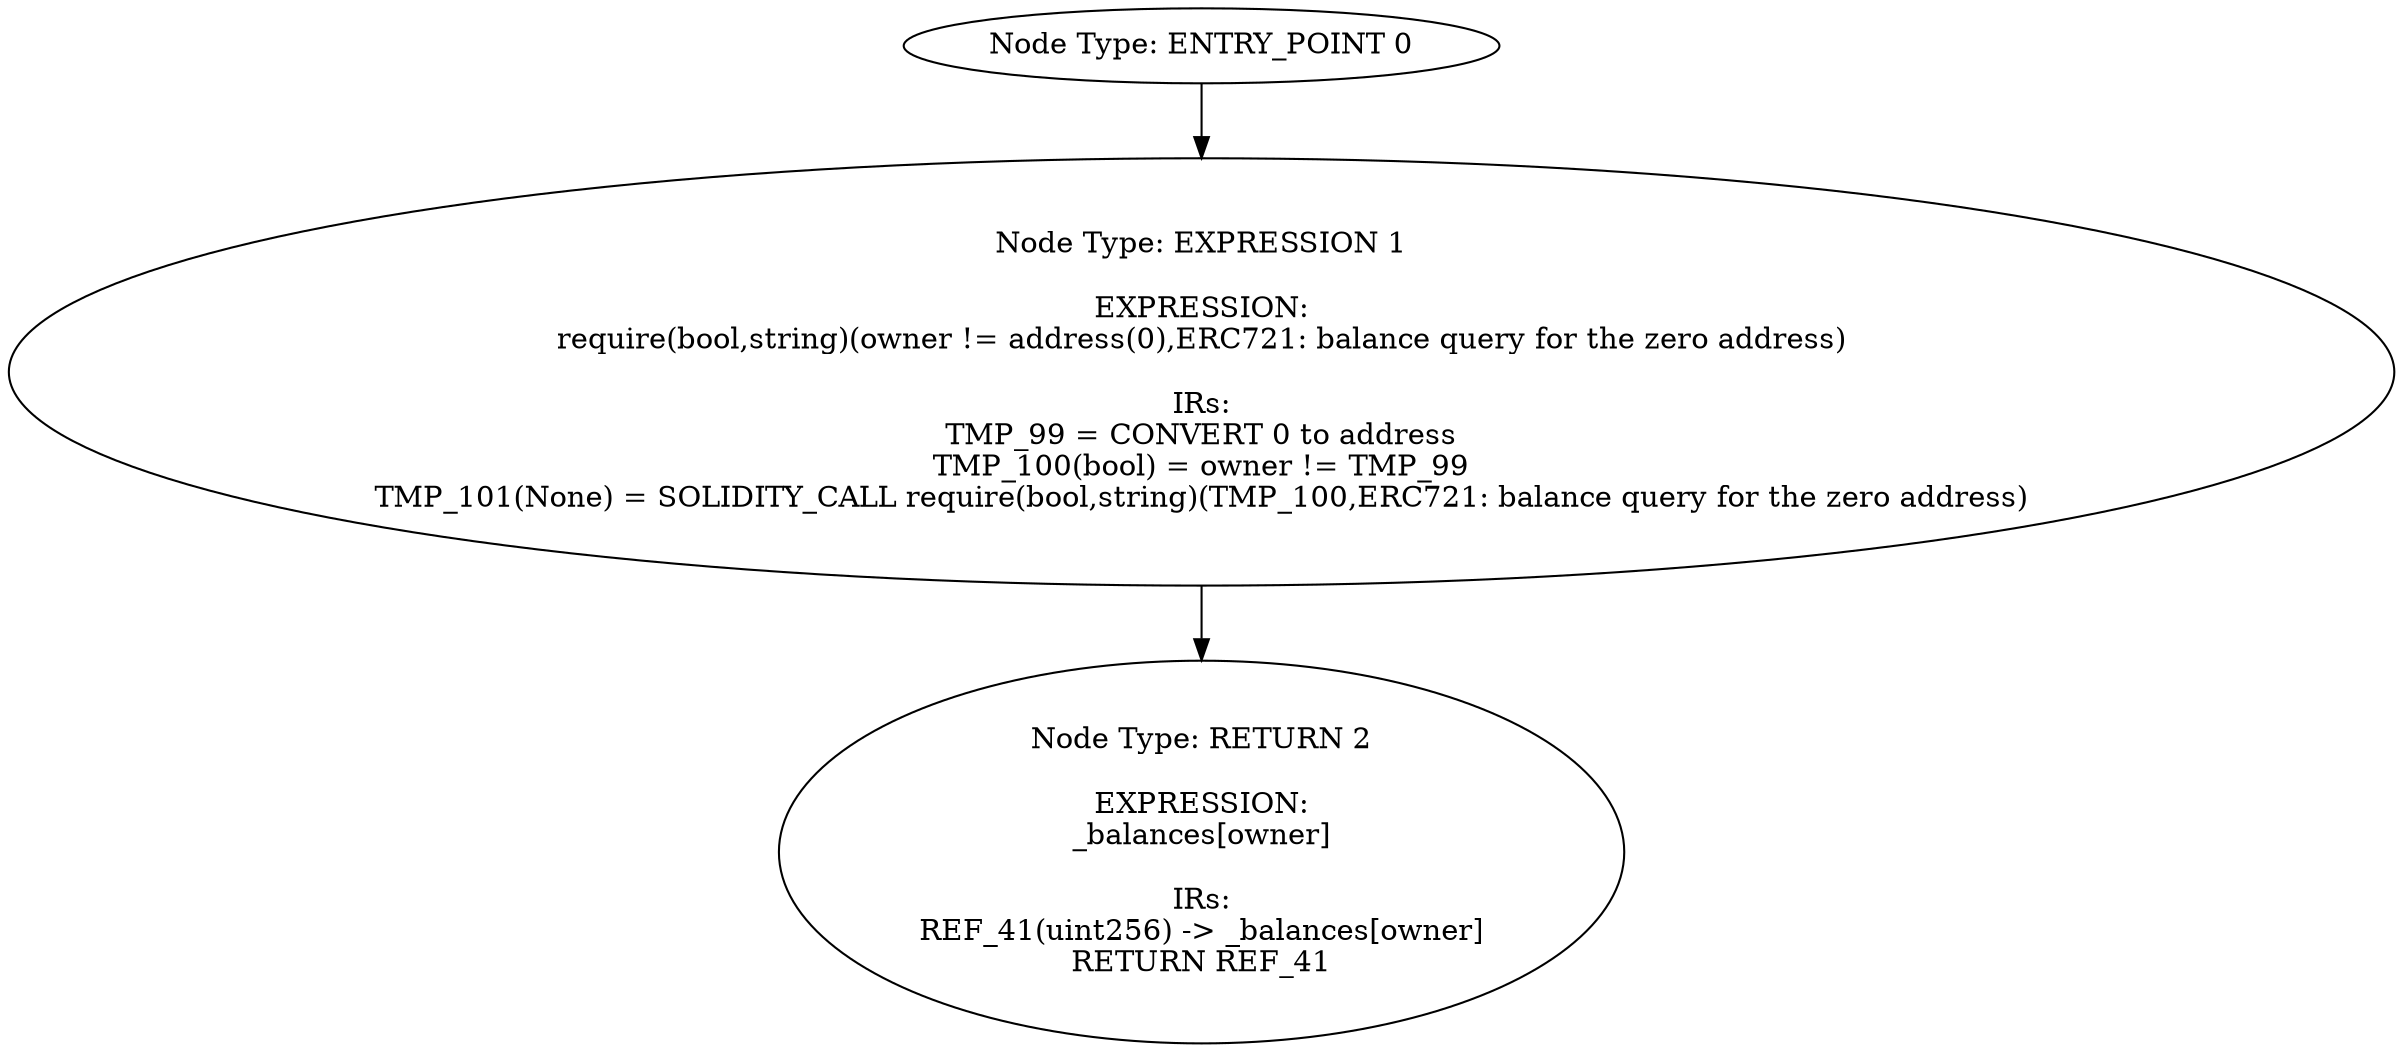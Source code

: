digraph{
0[label="Node Type: ENTRY_POINT 0
"];
0->1;
1[label="Node Type: EXPRESSION 1

EXPRESSION:
require(bool,string)(owner != address(0),ERC721: balance query for the zero address)

IRs:
TMP_99 = CONVERT 0 to address
TMP_100(bool) = owner != TMP_99
TMP_101(None) = SOLIDITY_CALL require(bool,string)(TMP_100,ERC721: balance query for the zero address)"];
1->2;
2[label="Node Type: RETURN 2

EXPRESSION:
_balances[owner]

IRs:
REF_41(uint256) -> _balances[owner]
RETURN REF_41"];
}

